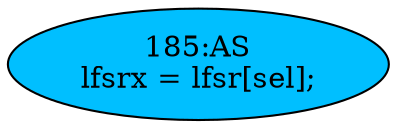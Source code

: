 strict digraph "" {
	node [label="\N"];
	"185:AS"	 [ast="<pyverilog.vparser.ast.Assign object at 0x7f5d276e8f50>",
		def_var="['lfsrx']",
		fillcolor=deepskyblue,
		label="185:AS
lfsrx = lfsr[sel];",
		statements="[]",
		style=filled,
		typ=Assign,
		use_var="['lfsr', 'sel']"];
}
